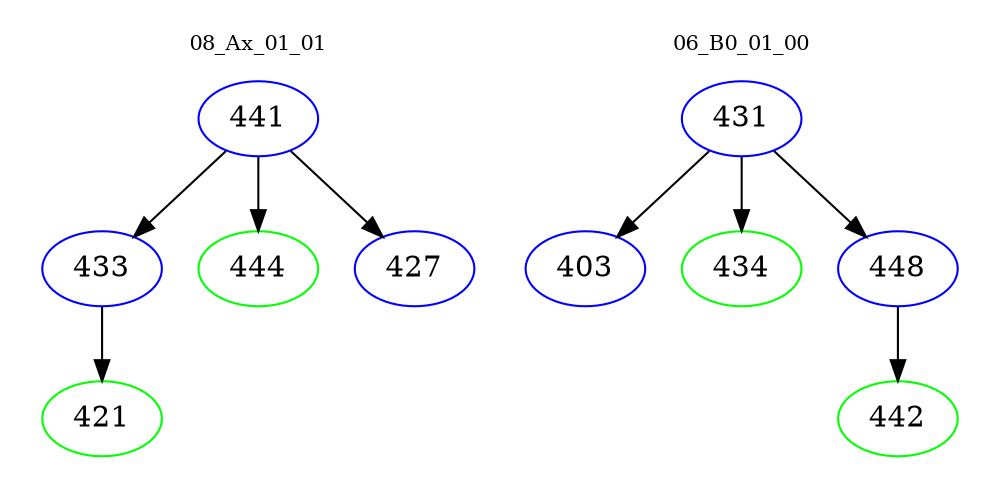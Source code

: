 digraph{
subgraph cluster_0 {
color = white
label = "08_Ax_01_01";
fontsize=10;
T0_441 [label="441", color="blue"]
T0_441 -> T0_433 [color="black"]
T0_433 [label="433", color="blue"]
T0_433 -> T0_421 [color="black"]
T0_421 [label="421", color="green"]
T0_441 -> T0_444 [color="black"]
T0_444 [label="444", color="green"]
T0_441 -> T0_427 [color="black"]
T0_427 [label="427", color="blue"]
}
subgraph cluster_1 {
color = white
label = "06_B0_01_00";
fontsize=10;
T1_431 [label="431", color="blue"]
T1_431 -> T1_403 [color="black"]
T1_403 [label="403", color="blue"]
T1_431 -> T1_434 [color="black"]
T1_434 [label="434", color="green"]
T1_431 -> T1_448 [color="black"]
T1_448 [label="448", color="blue"]
T1_448 -> T1_442 [color="black"]
T1_442 [label="442", color="green"]
}
}
